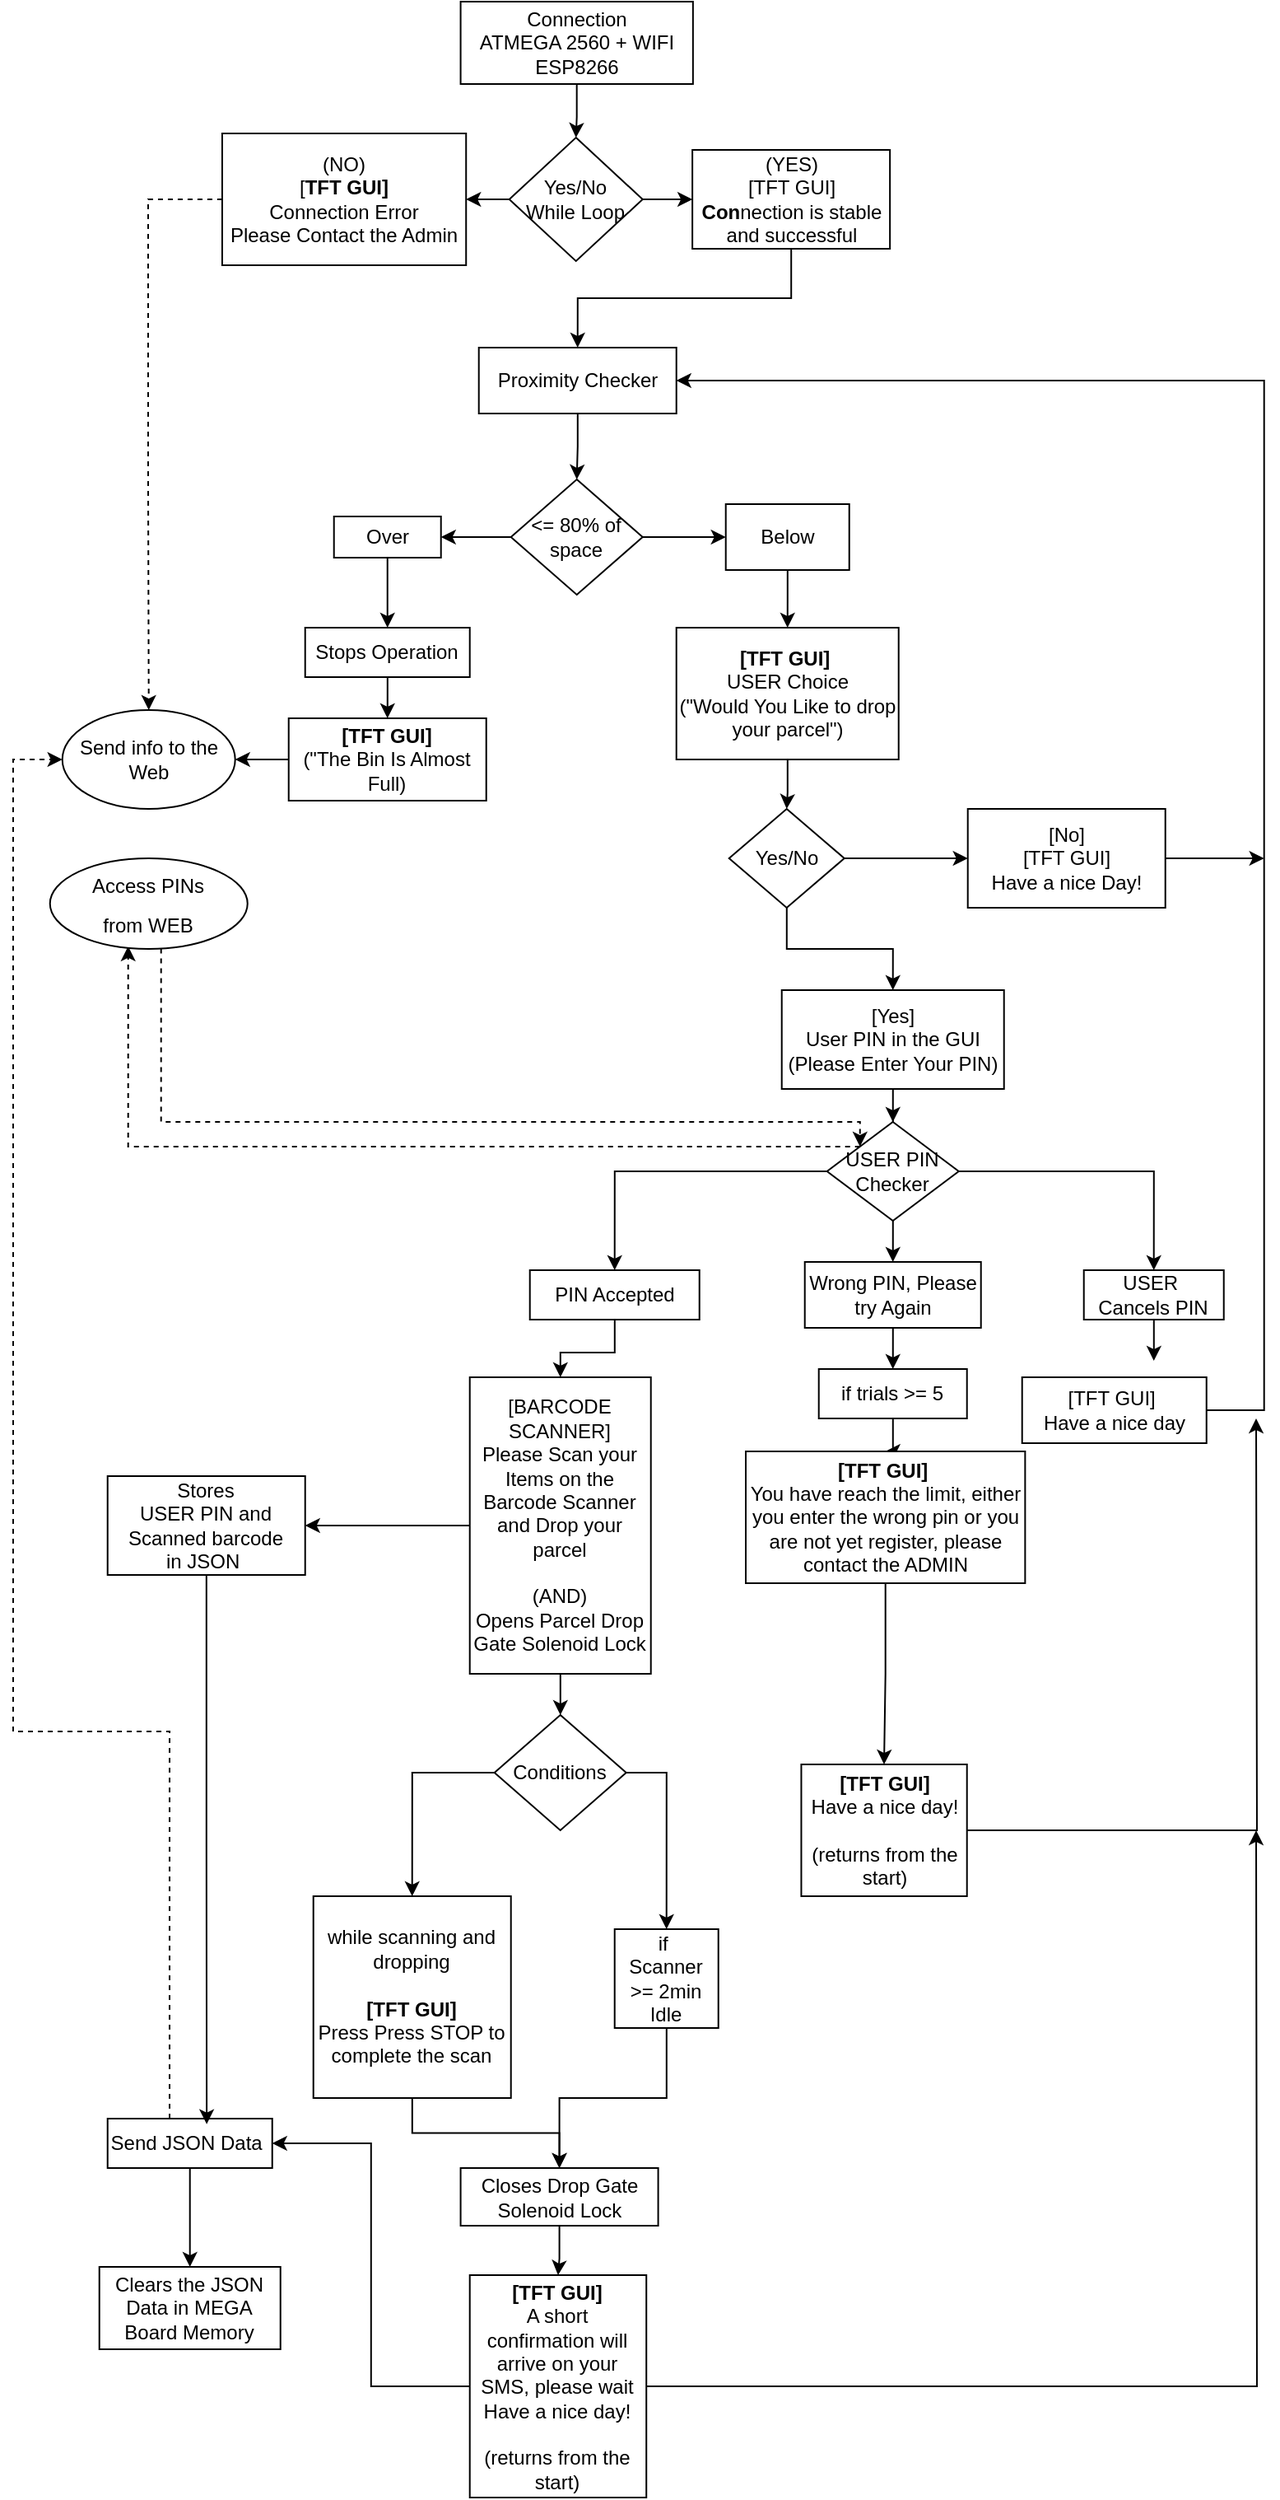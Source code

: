 <mxfile version="24.7.10" pages="2">
  <diagram name="Page-1" id="HdnaBXAbRVXuazyNdsFe">
    <mxGraphModel grid="1" page="1" gridSize="10" guides="1" tooltips="1" connect="1" arrows="1" fold="1" pageScale="1" pageWidth="850" pageHeight="1100" math="0" shadow="0">
      <root>
        <mxCell id="0" />
        <mxCell id="1" parent="0" />
        <mxCell id="iji0u7olM_K6LPGhxWBh-43" style="edgeStyle=orthogonalEdgeStyle;rounded=0;orthogonalLoop=1;jettySize=auto;html=1;entryX=0.5;entryY=0;entryDx=0;entryDy=0;" edge="1" parent="1" source="iji0u7olM_K6LPGhxWBh-1" target="iji0u7olM_K6LPGhxWBh-17">
          <mxGeometry relative="1" as="geometry" />
        </mxCell>
        <mxCell id="iji0u7olM_K6LPGhxWBh-1" value="&lt;b&gt;[TFT GUI]&amp;nbsp;&lt;/b&gt;&lt;div&gt;USER Choice&lt;div&gt;(&quot;Would You Like to drop your parcel&quot;)&lt;/div&gt;&lt;/div&gt;" style="rounded=0;whiteSpace=wrap;html=1;" vertex="1" parent="1">
          <mxGeometry x="447.86" y="420" width="135" height="80" as="geometry" />
        </mxCell>
        <mxCell id="iji0u7olM_K6LPGhxWBh-57" style="edgeStyle=orthogonalEdgeStyle;rounded=0;orthogonalLoop=1;jettySize=auto;html=1;entryX=0.5;entryY=0;entryDx=0;entryDy=0;" edge="1" parent="1" source="iji0u7olM_K6LPGhxWBh-2" target="iji0u7olM_K6LPGhxWBh-14">
          <mxGeometry relative="1" as="geometry" />
        </mxCell>
        <mxCell id="iji0u7olM_K6LPGhxWBh-2" value="[Yes]&lt;div&gt;User PIN in the GUI&lt;/div&gt;&lt;div&gt;(Please Enter Your PIN)&lt;/div&gt;" style="rounded=0;whiteSpace=wrap;html=1;" vertex="1" parent="1">
          <mxGeometry x="511.86" y="640" width="135" height="60" as="geometry" />
        </mxCell>
        <mxCell id="iji0u7olM_K6LPGhxWBh-9" style="edgeStyle=orthogonalEdgeStyle;rounded=0;orthogonalLoop=1;jettySize=auto;html=1;entryX=0.5;entryY=0;entryDx=0;entryDy=0;" edge="1" parent="1" source="iji0u7olM_K6LPGhxWBh-3" target="iji0u7olM_K6LPGhxWBh-6">
          <mxGeometry relative="1" as="geometry" />
        </mxCell>
        <mxCell id="iji0u7olM_K6LPGhxWBh-3" value="Proximity Checker" style="rounded=0;whiteSpace=wrap;html=1;" vertex="1" parent="1">
          <mxGeometry x="327.86" y="250" width="120" height="40" as="geometry" />
        </mxCell>
        <mxCell id="iji0u7olM_K6LPGhxWBh-65" style="edgeStyle=orthogonalEdgeStyle;rounded=0;orthogonalLoop=1;jettySize=auto;html=1;entryX=0.5;entryY=0;entryDx=0;entryDy=0;" edge="1" parent="1" source="iji0u7olM_K6LPGhxWBh-4" target="iji0u7olM_K6LPGhxWBh-16">
          <mxGeometry relative="1" as="geometry" />
        </mxCell>
        <mxCell id="iji0u7olM_K6LPGhxWBh-4" value="Wrong PIN, Please try Again" style="rounded=0;whiteSpace=wrap;html=1;" vertex="1" parent="1">
          <mxGeometry x="525.86" y="805" width="107" height="40" as="geometry" />
        </mxCell>
        <mxCell id="iji0u7olM_K6LPGhxWBh-68" style="edgeStyle=orthogonalEdgeStyle;rounded=0;orthogonalLoop=1;jettySize=auto;html=1;entryX=0.5;entryY=0;entryDx=0;entryDy=0;" edge="1" parent="1" source="iji0u7olM_K6LPGhxWBh-5">
          <mxGeometry relative="1" as="geometry">
            <mxPoint x="737.86" y="865.0" as="targetPoint" />
          </mxGeometry>
        </mxCell>
        <mxCell id="iji0u7olM_K6LPGhxWBh-5" value="USER&amp;nbsp; Cancels PIN" style="rounded=0;whiteSpace=wrap;html=1;" vertex="1" parent="1">
          <mxGeometry x="695.36" y="810" width="85" height="30" as="geometry" />
        </mxCell>
        <mxCell id="iji0u7olM_K6LPGhxWBh-10" style="edgeStyle=orthogonalEdgeStyle;rounded=0;orthogonalLoop=1;jettySize=auto;html=1;entryX=1;entryY=0.5;entryDx=0;entryDy=0;" edge="1" parent="1" source="iji0u7olM_K6LPGhxWBh-6" target="iji0u7olM_K6LPGhxWBh-8">
          <mxGeometry relative="1" as="geometry" />
        </mxCell>
        <mxCell id="iji0u7olM_K6LPGhxWBh-11" style="edgeStyle=orthogonalEdgeStyle;rounded=0;orthogonalLoop=1;jettySize=auto;html=1;entryX=0;entryY=0.5;entryDx=0;entryDy=0;" edge="1" parent="1" source="iji0u7olM_K6LPGhxWBh-6" target="iji0u7olM_K6LPGhxWBh-7">
          <mxGeometry relative="1" as="geometry" />
        </mxCell>
        <mxCell id="iji0u7olM_K6LPGhxWBh-6" value="&amp;lt;= 80% of space" style="rhombus;whiteSpace=wrap;html=1;" vertex="1" parent="1">
          <mxGeometry x="347.36" y="330" width="80" height="70" as="geometry" />
        </mxCell>
        <mxCell id="iji0u7olM_K6LPGhxWBh-21" style="edgeStyle=orthogonalEdgeStyle;rounded=0;orthogonalLoop=1;jettySize=auto;html=1;entryX=0.5;entryY=0;entryDx=0;entryDy=0;" edge="1" parent="1" source="iji0u7olM_K6LPGhxWBh-7" target="iji0u7olM_K6LPGhxWBh-1">
          <mxGeometry relative="1" as="geometry" />
        </mxCell>
        <mxCell id="iji0u7olM_K6LPGhxWBh-7" value="Below" style="rounded=0;whiteSpace=wrap;html=1;" vertex="1" parent="1">
          <mxGeometry x="477.86" y="345" width="75" height="40" as="geometry" />
        </mxCell>
        <mxCell id="iji0u7olM_K6LPGhxWBh-31" style="edgeStyle=orthogonalEdgeStyle;rounded=0;orthogonalLoop=1;jettySize=auto;html=1;" edge="1" parent="1" source="iji0u7olM_K6LPGhxWBh-8" target="iji0u7olM_K6LPGhxWBh-12">
          <mxGeometry relative="1" as="geometry" />
        </mxCell>
        <mxCell id="iji0u7olM_K6LPGhxWBh-8" value="Over" style="rounded=0;whiteSpace=wrap;html=1;" vertex="1" parent="1">
          <mxGeometry x="239.86" y="352.5" width="65" height="25" as="geometry" />
        </mxCell>
        <mxCell id="iji0u7olM_K6LPGhxWBh-33" style="edgeStyle=orthogonalEdgeStyle;rounded=0;orthogonalLoop=1;jettySize=auto;html=1;entryX=0.5;entryY=0;entryDx=0;entryDy=0;" edge="1" parent="1" source="iji0u7olM_K6LPGhxWBh-12" target="iji0u7olM_K6LPGhxWBh-29">
          <mxGeometry relative="1" as="geometry" />
        </mxCell>
        <mxCell id="iji0u7olM_K6LPGhxWBh-12" value="Stops Operation" style="rounded=0;whiteSpace=wrap;html=1;" vertex="1" parent="1">
          <mxGeometry x="222.36" y="420" width="100" height="30" as="geometry" />
        </mxCell>
        <mxCell id="iji0u7olM_K6LPGhxWBh-120" style="edgeStyle=orthogonalEdgeStyle;rounded=0;orthogonalLoop=1;jettySize=auto;html=1;" edge="1" parent="1" source="iji0u7olM_K6LPGhxWBh-13" target="iji0u7olM_K6LPGhxWBh-19">
          <mxGeometry relative="1" as="geometry" />
        </mxCell>
        <mxCell id="iji0u7olM_K6LPGhxWBh-13" value="PIN Accepted" style="rounded=0;whiteSpace=wrap;html=1;" vertex="1" parent="1">
          <mxGeometry x="358.86" y="810" width="103" height="30" as="geometry" />
        </mxCell>
        <mxCell id="iji0u7olM_K6LPGhxWBh-58" style="edgeStyle=orthogonalEdgeStyle;rounded=0;orthogonalLoop=1;jettySize=auto;html=1;entryX=0.5;entryY=0;entryDx=0;entryDy=0;" edge="1" parent="1" source="iji0u7olM_K6LPGhxWBh-14" target="iji0u7olM_K6LPGhxWBh-4">
          <mxGeometry relative="1" as="geometry" />
        </mxCell>
        <mxCell id="iji0u7olM_K6LPGhxWBh-59" style="edgeStyle=orthogonalEdgeStyle;rounded=0;orthogonalLoop=1;jettySize=auto;html=1;entryX=0.5;entryY=0;entryDx=0;entryDy=0;" edge="1" parent="1" source="iji0u7olM_K6LPGhxWBh-14" target="iji0u7olM_K6LPGhxWBh-13">
          <mxGeometry relative="1" as="geometry" />
        </mxCell>
        <mxCell id="iji0u7olM_K6LPGhxWBh-60" style="edgeStyle=orthogonalEdgeStyle;rounded=0;orthogonalLoop=1;jettySize=auto;html=1;entryX=0.5;entryY=0;entryDx=0;entryDy=0;" edge="1" parent="1" source="iji0u7olM_K6LPGhxWBh-14" target="iji0u7olM_K6LPGhxWBh-5">
          <mxGeometry relative="1" as="geometry" />
        </mxCell>
        <mxCell id="iji0u7olM_K6LPGhxWBh-127" style="edgeStyle=orthogonalEdgeStyle;rounded=0;orthogonalLoop=1;jettySize=auto;html=1;exitX=0;exitY=0;exitDx=0;exitDy=0;entryX=0.399;entryY=0.971;entryDx=0;entryDy=0;dashed=1;entryPerimeter=0;" edge="1" parent="1" source="iji0u7olM_K6LPGhxWBh-14" target="iji0u7olM_K6LPGhxWBh-25">
          <mxGeometry relative="1" as="geometry">
            <Array as="points">
              <mxPoint x="114.86" y="735" />
              <mxPoint x="114.86" y="613" />
            </Array>
          </mxGeometry>
        </mxCell>
        <mxCell id="iji0u7olM_K6LPGhxWBh-14" value="USER PIN Checker" style="rhombus;whiteSpace=wrap;html=1;" vertex="1" parent="1">
          <mxGeometry x="539.36" y="720" width="80" height="60" as="geometry" />
        </mxCell>
        <mxCell id="iji0u7olM_K6LPGhxWBh-66" style="edgeStyle=orthogonalEdgeStyle;rounded=0;orthogonalLoop=1;jettySize=auto;html=1;entryX=0.5;entryY=0;entryDx=0;entryDy=0;" edge="1" parent="1" source="iji0u7olM_K6LPGhxWBh-16" target="iji0u7olM_K6LPGhxWBh-44">
          <mxGeometry relative="1" as="geometry" />
        </mxCell>
        <mxCell id="iji0u7olM_K6LPGhxWBh-16" value="if trials &amp;gt;= 5" style="rounded=0;whiteSpace=wrap;html=1;" vertex="1" parent="1">
          <mxGeometry x="534.36" y="870" width="90" height="30" as="geometry" />
        </mxCell>
        <mxCell id="iji0u7olM_K6LPGhxWBh-56" style="edgeStyle=orthogonalEdgeStyle;rounded=0;orthogonalLoop=1;jettySize=auto;html=1;entryX=0.5;entryY=0;entryDx=0;entryDy=0;" edge="1" parent="1" source="iji0u7olM_K6LPGhxWBh-17" target="iji0u7olM_K6LPGhxWBh-2">
          <mxGeometry relative="1" as="geometry" />
        </mxCell>
        <mxCell id="iji0u7olM_K6LPGhxWBh-95" style="edgeStyle=orthogonalEdgeStyle;rounded=0;orthogonalLoop=1;jettySize=auto;html=1;entryX=0;entryY=0.5;entryDx=0;entryDy=0;" edge="1" parent="1" source="iji0u7olM_K6LPGhxWBh-17" target="iji0u7olM_K6LPGhxWBh-96">
          <mxGeometry relative="1" as="geometry">
            <mxPoint x="614.86" y="560" as="targetPoint" />
          </mxGeometry>
        </mxCell>
        <mxCell id="iji0u7olM_K6LPGhxWBh-17" value="Yes/No" style="rhombus;whiteSpace=wrap;html=1;" vertex="1" parent="1">
          <mxGeometry x="479.86" y="530" width="70" height="60" as="geometry" />
        </mxCell>
        <mxCell id="iji0u7olM_K6LPGhxWBh-82" style="edgeStyle=orthogonalEdgeStyle;rounded=0;orthogonalLoop=1;jettySize=auto;html=1;entryX=1;entryY=0.5;entryDx=0;entryDy=0;" edge="1" parent="1" source="iji0u7olM_K6LPGhxWBh-19" target="iji0u7olM_K6LPGhxWBh-61">
          <mxGeometry relative="1" as="geometry" />
        </mxCell>
        <mxCell id="iji0u7olM_K6LPGhxWBh-102" style="edgeStyle=orthogonalEdgeStyle;rounded=0;orthogonalLoop=1;jettySize=auto;html=1;" edge="1" parent="1" source="iji0u7olM_K6LPGhxWBh-19" target="iji0u7olM_K6LPGhxWBh-98">
          <mxGeometry relative="1" as="geometry" />
        </mxCell>
        <mxCell id="iji0u7olM_K6LPGhxWBh-19" value="&lt;div&gt;[BARCODE SCANNER]&lt;/div&gt;Please Scan your Items on the Barcode Scanner and Drop your parcel&lt;div&gt;&lt;br&gt;&lt;/div&gt;&lt;div&gt;(AND)&lt;/div&gt;&lt;div&gt;Opens Parcel Drop Gate Solenoid Lock&lt;/div&gt;" style="rounded=0;whiteSpace=wrap;html=1;" vertex="1" parent="1">
          <mxGeometry x="322.36" y="875" width="110" height="180" as="geometry" />
        </mxCell>
        <mxCell id="jud3IykTTxZivwk_srHw-7" style="edgeStyle=orthogonalEdgeStyle;rounded=0;orthogonalLoop=1;jettySize=auto;html=1;" edge="1" parent="1" source="iji0u7olM_K6LPGhxWBh-24">
          <mxGeometry relative="1" as="geometry">
            <mxPoint x="800" y="900" as="targetPoint" />
          </mxGeometry>
        </mxCell>
        <mxCell id="iji0u7olM_K6LPGhxWBh-24" value="&lt;b&gt;[TFT GUI]&lt;/b&gt;&lt;div&gt;Have a nice day!&lt;/div&gt;&lt;div&gt;&lt;br&gt;&lt;/div&gt;&lt;div&gt;(returns from the start)&lt;/div&gt;" style="rounded=0;whiteSpace=wrap;html=1;" vertex="1" parent="1">
          <mxGeometry x="523.72" y="1110" width="100.64" height="80" as="geometry" />
        </mxCell>
        <mxCell id="iji0u7olM_K6LPGhxWBh-128" style="edgeStyle=orthogonalEdgeStyle;rounded=0;orthogonalLoop=1;jettySize=auto;html=1;entryX=0;entryY=0;entryDx=0;entryDy=0;dashed=1;" edge="1" parent="1" source="iji0u7olM_K6LPGhxWBh-25" target="iji0u7olM_K6LPGhxWBh-14">
          <mxGeometry relative="1" as="geometry">
            <Array as="points">
              <mxPoint x="134.86" y="720" />
              <mxPoint x="559.86" y="720" />
            </Array>
          </mxGeometry>
        </mxCell>
        <mxCell id="iji0u7olM_K6LPGhxWBh-25" value="&lt;p style=&quot;line-height: 100%;&quot;&gt;Access PINs&lt;/p&gt;&lt;p style=&quot;line-height: 100%;&quot;&gt;from WEB&lt;/p&gt;" style="ellipse;whiteSpace=wrap;html=1;" vertex="1" parent="1">
          <mxGeometry x="67.36" y="560" width="120" height="55" as="geometry" />
        </mxCell>
        <mxCell id="iji0u7olM_K6LPGhxWBh-41" style="edgeStyle=orthogonalEdgeStyle;rounded=0;orthogonalLoop=1;jettySize=auto;html=1;entryX=1;entryY=0.5;entryDx=0;entryDy=0;" edge="1" parent="1" source="iji0u7olM_K6LPGhxWBh-29" target="iji0u7olM_K6LPGhxWBh-40">
          <mxGeometry relative="1" as="geometry" />
        </mxCell>
        <mxCell id="iji0u7olM_K6LPGhxWBh-29" value="&lt;b&gt;[TFT GUI]&lt;/b&gt;&lt;div&gt;(&quot;The Bin Is Almost Full)&lt;/div&gt;" style="rounded=0;whiteSpace=wrap;html=1;" vertex="1" parent="1">
          <mxGeometry x="212.36" y="475" width="120" height="50" as="geometry" />
        </mxCell>
        <mxCell id="iji0u7olM_K6LPGhxWBh-40" value="Send info to the Web" style="ellipse;whiteSpace=wrap;html=1;" vertex="1" parent="1">
          <mxGeometry x="74.86" y="470" width="105" height="60" as="geometry" />
        </mxCell>
        <mxCell id="iji0u7olM_K6LPGhxWBh-67" style="edgeStyle=orthogonalEdgeStyle;rounded=0;orthogonalLoop=1;jettySize=auto;html=1;" edge="1" parent="1" source="iji0u7olM_K6LPGhxWBh-44" target="iji0u7olM_K6LPGhxWBh-24">
          <mxGeometry relative="1" as="geometry">
            <mxPoint x="574.765" y="1030" as="targetPoint" />
          </mxGeometry>
        </mxCell>
        <mxCell id="iji0u7olM_K6LPGhxWBh-44" value="&lt;b&gt;[TFT GUI]&amp;nbsp;&lt;/b&gt;&lt;div&gt;You have reach the limit, either you enter the wrong pin or you are not yet register, please contact the ADMIN&lt;/div&gt;" style="rounded=0;whiteSpace=wrap;html=1;" vertex="1" parent="1">
          <mxGeometry x="490" y="920" width="169.68" height="80" as="geometry" />
        </mxCell>
        <mxCell id="iji0u7olM_K6LPGhxWBh-92" style="edgeStyle=orthogonalEdgeStyle;rounded=0;orthogonalLoop=1;jettySize=auto;html=1;entryX=1;entryY=0.5;entryDx=0;entryDy=0;" edge="1" parent="1" source="iji0u7olM_K6LPGhxWBh-51" target="iji0u7olM_K6LPGhxWBh-3">
          <mxGeometry relative="1" as="geometry">
            <Array as="points">
              <mxPoint x="804.86" y="895" />
              <mxPoint x="804.86" y="270" />
            </Array>
          </mxGeometry>
        </mxCell>
        <mxCell id="iji0u7olM_K6LPGhxWBh-51" value="[TFT GUI]&amp;nbsp;&lt;div&gt;Have a nice day&lt;/div&gt;" style="rounded=0;whiteSpace=wrap;html=1;" vertex="1" parent="1">
          <mxGeometry x="657.86" y="875" width="112" height="40" as="geometry" />
        </mxCell>
        <mxCell id="iji0u7olM_K6LPGhxWBh-61" value="Stores&lt;div&gt;USER PIN and Scanned barcode&lt;/div&gt;&lt;div&gt;in JSON&amp;nbsp;&lt;/div&gt;" style="rounded=0;whiteSpace=wrap;html=1;" vertex="1" parent="1">
          <mxGeometry x="102.36" y="935" width="120" height="60" as="geometry" />
        </mxCell>
        <mxCell id="iji0u7olM_K6LPGhxWBh-87" style="edgeStyle=orthogonalEdgeStyle;rounded=0;orthogonalLoop=1;jettySize=auto;html=1;entryX=0;entryY=0.5;entryDx=0;entryDy=0;dashed=1;" edge="1" parent="1" source="iji0u7olM_K6LPGhxWBh-62" target="iji0u7olM_K6LPGhxWBh-40">
          <mxGeometry relative="1" as="geometry">
            <Array as="points">
              <mxPoint x="140" y="1090" />
              <mxPoint x="45" y="1090" />
              <mxPoint x="45" y="500" />
            </Array>
          </mxGeometry>
        </mxCell>
        <mxCell id="iji0u7olM_K6LPGhxWBh-107" style="edgeStyle=orthogonalEdgeStyle;rounded=0;orthogonalLoop=1;jettySize=auto;html=1;" edge="1" parent="1" source="iji0u7olM_K6LPGhxWBh-62" target="iji0u7olM_K6LPGhxWBh-63">
          <mxGeometry relative="1" as="geometry" />
        </mxCell>
        <mxCell id="iji0u7olM_K6LPGhxWBh-62" value="Send&amp;nbsp;&lt;span style=&quot;background-color: initial;&quot;&gt;JSON Data&amp;nbsp;&lt;/span&gt;" style="rounded=0;whiteSpace=wrap;html=1;" vertex="1" parent="1">
          <mxGeometry x="102.36" y="1325" width="100" height="30" as="geometry" />
        </mxCell>
        <mxCell id="iji0u7olM_K6LPGhxWBh-63" value="Clears the JSON Data in MEGA Board Memory" style="rounded=0;whiteSpace=wrap;html=1;" vertex="1" parent="1">
          <mxGeometry x="97.36" y="1415" width="110" height="50" as="geometry" />
        </mxCell>
        <mxCell id="jud3IykTTxZivwk_srHw-3" style="edgeStyle=orthogonalEdgeStyle;rounded=0;orthogonalLoop=1;jettySize=auto;html=1;entryX=0.5;entryY=0;entryDx=0;entryDy=0;" edge="1" parent="1" source="iji0u7olM_K6LPGhxWBh-84" target="jud3IykTTxZivwk_srHw-1">
          <mxGeometry relative="1" as="geometry" />
        </mxCell>
        <mxCell id="iji0u7olM_K6LPGhxWBh-84" value="&lt;div&gt;while scanning and dropping&lt;b&gt;&lt;/b&gt;&lt;/div&gt;&lt;div&gt;&lt;b&gt;&lt;br&gt;&lt;/b&gt;&lt;/div&gt;&lt;div&gt;&lt;b&gt;[TFT GUI]&lt;/b&gt;&lt;/div&gt;Press Press STOP to complete the scan" style="rounded=0;whiteSpace=wrap;html=1;" vertex="1" parent="1">
          <mxGeometry x="227.36" y="1190" width="120" height="122.5" as="geometry" />
        </mxCell>
        <mxCell id="iji0u7olM_K6LPGhxWBh-97" style="edgeStyle=orthogonalEdgeStyle;rounded=0;orthogonalLoop=1;jettySize=auto;html=1;" edge="1" parent="1" source="iji0u7olM_K6LPGhxWBh-96">
          <mxGeometry relative="1" as="geometry">
            <mxPoint x="804.86" y="560" as="targetPoint" />
          </mxGeometry>
        </mxCell>
        <mxCell id="iji0u7olM_K6LPGhxWBh-96" value="[No]&lt;div&gt;[TFT GUI]&lt;/div&gt;&lt;div&gt;Have a nice Day!&lt;/div&gt;" style="rounded=0;whiteSpace=wrap;html=1;" vertex="1" parent="1">
          <mxGeometry x="624.86" y="530" width="120" height="60" as="geometry" />
        </mxCell>
        <mxCell id="iji0u7olM_K6LPGhxWBh-124" style="edgeStyle=orthogonalEdgeStyle;rounded=0;orthogonalLoop=1;jettySize=auto;html=1;entryX=0.5;entryY=0;entryDx=0;entryDy=0;" edge="1" parent="1" source="iji0u7olM_K6LPGhxWBh-98" target="iji0u7olM_K6LPGhxWBh-84">
          <mxGeometry relative="1" as="geometry">
            <Array as="points">
              <mxPoint x="287.86" y="1115" />
            </Array>
          </mxGeometry>
        </mxCell>
        <mxCell id="iji0u7olM_K6LPGhxWBh-125" style="edgeStyle=orthogonalEdgeStyle;rounded=0;orthogonalLoop=1;jettySize=auto;html=1;entryX=0.5;entryY=0;entryDx=0;entryDy=0;" edge="1" parent="1" source="iji0u7olM_K6LPGhxWBh-98" target="iji0u7olM_K6LPGhxWBh-99">
          <mxGeometry relative="1" as="geometry">
            <Array as="points">
              <mxPoint x="441.86" y="1115" />
            </Array>
          </mxGeometry>
        </mxCell>
        <mxCell id="iji0u7olM_K6LPGhxWBh-98" value="Conditions" style="rhombus;whiteSpace=wrap;html=1;" vertex="1" parent="1">
          <mxGeometry x="337.36" y="1080" width="80" height="70" as="geometry" />
        </mxCell>
        <mxCell id="jud3IykTTxZivwk_srHw-2" style="edgeStyle=orthogonalEdgeStyle;rounded=0;orthogonalLoop=1;jettySize=auto;html=1;entryX=0.5;entryY=0;entryDx=0;entryDy=0;" edge="1" parent="1" source="iji0u7olM_K6LPGhxWBh-99" target="jud3IykTTxZivwk_srHw-1">
          <mxGeometry relative="1" as="geometry" />
        </mxCell>
        <mxCell id="iji0u7olM_K6LPGhxWBh-99" value="if&amp;nbsp;&lt;div&gt;Scanner &amp;gt;= 2min Idle&lt;/div&gt;" style="rounded=0;whiteSpace=wrap;html=1;" vertex="1" parent="1">
          <mxGeometry x="410.36" y="1210" width="63" height="60" as="geometry" />
        </mxCell>
        <mxCell id="iji0u7olM_K6LPGhxWBh-131" style="edgeStyle=orthogonalEdgeStyle;rounded=0;orthogonalLoop=1;jettySize=auto;html=1;" edge="1" parent="1" source="iji0u7olM_K6LPGhxWBh-100">
          <mxGeometry relative="1" as="geometry">
            <mxPoint x="800" y="1150" as="targetPoint" />
          </mxGeometry>
        </mxCell>
        <mxCell id="iji0u7olM_K6LPGhxWBh-132" style="edgeStyle=orthogonalEdgeStyle;rounded=0;orthogonalLoop=1;jettySize=auto;html=1;entryX=1;entryY=0.5;entryDx=0;entryDy=0;" edge="1" parent="1" source="iji0u7olM_K6LPGhxWBh-100" target="iji0u7olM_K6LPGhxWBh-62">
          <mxGeometry relative="1" as="geometry" />
        </mxCell>
        <mxCell id="iji0u7olM_K6LPGhxWBh-100" value="&lt;div&gt;&lt;b&gt;[TFT GUI]&lt;/b&gt;&lt;/div&gt;&lt;div&gt;A short confirmation will arrive on your SMS, please wait&lt;/div&gt;Have a nice day!&lt;div&gt;&lt;br&gt;&lt;/div&gt;&lt;div&gt;(returns from the start)&lt;/div&gt;" style="rounded=0;whiteSpace=wrap;html=1;" vertex="1" parent="1">
          <mxGeometry x="322.36" y="1420" width="107.25" height="135" as="geometry" />
        </mxCell>
        <mxCell id="iji0u7olM_K6LPGhxWBh-140" style="edgeStyle=orthogonalEdgeStyle;rounded=0;orthogonalLoop=1;jettySize=auto;html=1;entryX=0.5;entryY=0;entryDx=0;entryDy=0;" edge="1" parent="1" source="iji0u7olM_K6LPGhxWBh-134" target="iji0u7olM_K6LPGhxWBh-135">
          <mxGeometry relative="1" as="geometry" />
        </mxCell>
        <mxCell id="iji0u7olM_K6LPGhxWBh-134" value="Connection&lt;div&gt;ATMEGA 2560 + WIFI ESP8266&lt;/div&gt;" style="rounded=0;whiteSpace=wrap;html=1;" vertex="1" parent="1">
          <mxGeometry x="316.79" y="40" width="141.14" height="50" as="geometry" />
        </mxCell>
        <mxCell id="iji0u7olM_K6LPGhxWBh-141" style="edgeStyle=orthogonalEdgeStyle;rounded=0;orthogonalLoop=1;jettySize=auto;html=1;entryX=0;entryY=0.5;entryDx=0;entryDy=0;" edge="1" parent="1" source="iji0u7olM_K6LPGhxWBh-135" target="iji0u7olM_K6LPGhxWBh-137">
          <mxGeometry relative="1" as="geometry" />
        </mxCell>
        <mxCell id="iji0u7olM_K6LPGhxWBh-142" style="edgeStyle=orthogonalEdgeStyle;rounded=0;orthogonalLoop=1;jettySize=auto;html=1;entryX=1;entryY=0.5;entryDx=0;entryDy=0;" edge="1" parent="1" source="iji0u7olM_K6LPGhxWBh-135" target="iji0u7olM_K6LPGhxWBh-136">
          <mxGeometry relative="1" as="geometry" />
        </mxCell>
        <mxCell id="iji0u7olM_K6LPGhxWBh-135" value="Yes/No&lt;div&gt;While Loop&lt;/div&gt;" style="rhombus;whiteSpace=wrap;html=1;" vertex="1" parent="1">
          <mxGeometry x="346.36" y="122.5" width="81" height="75" as="geometry" />
        </mxCell>
        <mxCell id="iji0u7olM_K6LPGhxWBh-138" style="edgeStyle=orthogonalEdgeStyle;rounded=0;orthogonalLoop=1;jettySize=auto;html=1;entryX=0.5;entryY=0;entryDx=0;entryDy=0;dashed=1;" edge="1" parent="1" source="iji0u7olM_K6LPGhxWBh-136" target="iji0u7olM_K6LPGhxWBh-40">
          <mxGeometry relative="1" as="geometry">
            <Array as="points">
              <mxPoint x="127" y="160" />
              <mxPoint x="127" y="335" />
            </Array>
          </mxGeometry>
        </mxCell>
        <mxCell id="iji0u7olM_K6LPGhxWBh-136" value="&lt;div&gt;(NO)&lt;/div&gt;&lt;div&gt;[&lt;b&gt;TFT GUI]&lt;/b&gt;&lt;/div&gt;&lt;div&gt;&lt;div&gt;Connection Error&lt;/div&gt;&lt;div&gt;Please Contact the Admin&lt;/div&gt;&lt;/div&gt;" style="rounded=0;whiteSpace=wrap;html=1;" vertex="1" parent="1">
          <mxGeometry x="171.97" y="120" width="148.14" height="80" as="geometry" />
        </mxCell>
        <mxCell id="iji0u7olM_K6LPGhxWBh-139" style="edgeStyle=orthogonalEdgeStyle;rounded=0;orthogonalLoop=1;jettySize=auto;html=1;entryX=0.5;entryY=0;entryDx=0;entryDy=0;" edge="1" parent="1" source="iji0u7olM_K6LPGhxWBh-137" target="iji0u7olM_K6LPGhxWBh-3">
          <mxGeometry relative="1" as="geometry">
            <Array as="points">
              <mxPoint x="518" y="220" />
              <mxPoint x="388" y="220" />
            </Array>
          </mxGeometry>
        </mxCell>
        <mxCell id="iji0u7olM_K6LPGhxWBh-137" value="&lt;div&gt;(YES)&lt;/div&gt;&lt;div&gt;[TFT GUI]&lt;/div&gt;&lt;b&gt;Con&lt;/b&gt;nection is stable and successful" style="rounded=0;whiteSpace=wrap;html=1;" vertex="1" parent="1">
          <mxGeometry x="457.57" y="130" width="120" height="60" as="geometry" />
        </mxCell>
        <mxCell id="iji0u7olM_K6LPGhxWBh-145" style="edgeStyle=orthogonalEdgeStyle;rounded=0;orthogonalLoop=1;jettySize=auto;html=1;entryX=0.602;entryY=0.112;entryDx=0;entryDy=0;entryPerimeter=0;" edge="1" parent="1" source="iji0u7olM_K6LPGhxWBh-61" target="iji0u7olM_K6LPGhxWBh-62">
          <mxGeometry relative="1" as="geometry" />
        </mxCell>
        <mxCell id="jud3IykTTxZivwk_srHw-4" style="edgeStyle=orthogonalEdgeStyle;rounded=0;orthogonalLoop=1;jettySize=auto;html=1;entryX=0.5;entryY=0;entryDx=0;entryDy=0;" edge="1" parent="1" source="jud3IykTTxZivwk_srHw-1" target="iji0u7olM_K6LPGhxWBh-100">
          <mxGeometry relative="1" as="geometry" />
        </mxCell>
        <mxCell id="jud3IykTTxZivwk_srHw-1" value="Closes Drop Gate Solenoid Lock" style="rounded=0;whiteSpace=wrap;html=1;" vertex="1" parent="1">
          <mxGeometry x="316.79" y="1355" width="120" height="35" as="geometry" />
        </mxCell>
      </root>
    </mxGraphModel>
  </diagram>
  <diagram id="SEcNJixM-BmVIb8uxFNm" name="Page-2">
    <mxGraphModel grid="1" page="1" gridSize="10" guides="1" tooltips="1" connect="1" arrows="1" fold="1" pageScale="1" pageWidth="850" pageHeight="1100" math="0" shadow="0">
      <root>
        <mxCell id="0" />
        <mxCell id="1" parent="0" />
        <mxCell id="3qwuq2me-pb4njU9J6UM-12" style="edgeStyle=orthogonalEdgeStyle;rounded=0;orthogonalLoop=1;jettySize=auto;html=1;entryX=0.5;entryY=0;entryDx=0;entryDy=0;" edge="1" parent="1" source="leYtQNPxG9js3Tekj2bQ-1" target="leYtQNPxG9js3Tekj2bQ-3">
          <mxGeometry relative="1" as="geometry" />
        </mxCell>
        <mxCell id="leYtQNPxG9js3Tekj2bQ-1" value="&lt;b&gt;[TFT GUI for Courier]&lt;/b&gt;&lt;div&gt;(&quot;Collecting Parcels&quot;)&lt;/div&gt;" style="rounded=0;whiteSpace=wrap;html=1;" vertex="1" parent="1">
          <mxGeometry x="365" y="330" width="120" height="50" as="geometry" />
        </mxCell>
        <mxCell id="3qwuq2me-pb4njU9J6UM-10" style="edgeStyle=orthogonalEdgeStyle;rounded=0;orthogonalLoop=1;jettySize=auto;html=1;entryX=0.5;entryY=0;entryDx=0;entryDy=0;" edge="1" parent="1" source="leYtQNPxG9js3Tekj2bQ-2" target="leYtQNPxG9js3Tekj2bQ-4">
          <mxGeometry relative="1" as="geometry" />
        </mxCell>
        <mxCell id="leYtQNPxG9js3Tekj2bQ-2" value="Send Confirmation&lt;div&gt;from Admin&lt;/div&gt;" style="ellipse;whiteSpace=wrap;html=1;" vertex="1" parent="1">
          <mxGeometry x="373" y="170" width="105" height="60" as="geometry" />
        </mxCell>
        <mxCell id="3qwuq2me-pb4njU9J6UM-13" style="edgeStyle=orthogonalEdgeStyle;rounded=0;orthogonalLoop=1;jettySize=auto;html=1;entryX=0.5;entryY=0;entryDx=0;entryDy=0;" edge="1" parent="1" source="leYtQNPxG9js3Tekj2bQ-3" target="3qwuq2me-pb4njU9J6UM-1">
          <mxGeometry relative="1" as="geometry" />
        </mxCell>
        <mxCell id="leYtQNPxG9js3Tekj2bQ-3" value="Opens Harvest Bin Solenoid Lock" style="rounded=0;whiteSpace=wrap;html=1;" vertex="1" parent="1">
          <mxGeometry x="365" y="400" width="120" height="50" as="geometry" />
        </mxCell>
        <mxCell id="3qwuq2me-pb4njU9J6UM-11" style="edgeStyle=orthogonalEdgeStyle;rounded=0;orthogonalLoop=1;jettySize=auto;html=1;entryX=0.5;entryY=0;entryDx=0;entryDy=0;" edge="1" parent="1" source="leYtQNPxG9js3Tekj2bQ-4" target="leYtQNPxG9js3Tekj2bQ-1">
          <mxGeometry relative="1" as="geometry" />
        </mxCell>
        <mxCell id="leYtQNPxG9js3Tekj2bQ-4" value="Stops Parcel Receiving Operation" style="rounded=0;whiteSpace=wrap;html=1;" vertex="1" parent="1">
          <mxGeometry x="365" y="250" width="120" height="60" as="geometry" />
        </mxCell>
        <mxCell id="3qwuq2me-pb4njU9J6UM-14" style="edgeStyle=orthogonalEdgeStyle;rounded=0;orthogonalLoop=1;jettySize=auto;html=1;entryX=0.5;entryY=0;entryDx=0;entryDy=0;" edge="1" parent="1" source="3qwuq2me-pb4njU9J6UM-1" target="3qwuq2me-pb4njU9J6UM-3">
          <mxGeometry relative="1" as="geometry" />
        </mxCell>
        <mxCell id="3qwuq2me-pb4njU9J6UM-1" value="Courier Collects the Parcels" style="rounded=0;whiteSpace=wrap;html=1;" vertex="1" parent="1">
          <mxGeometry x="365" y="470" width="120" height="60" as="geometry" />
        </mxCell>
        <mxCell id="3qwuq2me-pb4njU9J6UM-2" value="Resume all Parcel Receiving Operation" style="rounded=0;whiteSpace=wrap;html=1;" vertex="1" parent="1">
          <mxGeometry x="365.5" y="700" width="120" height="60" as="geometry" />
        </mxCell>
        <mxCell id="3qwuq2me-pb4njU9J6UM-6" style="edgeStyle=orthogonalEdgeStyle;rounded=0;orthogonalLoop=1;jettySize=auto;html=1;entryX=0.5;entryY=1;entryDx=0;entryDy=0;dashed=1;" edge="1" parent="1" source="3qwuq2me-pb4njU9J6UM-3" target="3qwuq2me-pb4njU9J6UM-7">
          <mxGeometry relative="1" as="geometry">
            <mxPoint x="260" y="400" as="targetPoint" />
          </mxGeometry>
        </mxCell>
        <mxCell id="3qwuq2me-pb4njU9J6UM-15" style="edgeStyle=orthogonalEdgeStyle;rounded=0;orthogonalLoop=1;jettySize=auto;html=1;" edge="1" parent="1" source="3qwuq2me-pb4njU9J6UM-3" target="3qwuq2me-pb4njU9J6UM-4">
          <mxGeometry relative="1" as="geometry" />
        </mxCell>
        <mxCell id="3qwuq2me-pb4njU9J6UM-3" value="&lt;b&gt;[TFT GUI for Courier]&lt;/b&gt;&lt;div&gt;press Done&lt;/div&gt;" style="rounded=0;whiteSpace=wrap;html=1;" vertex="1" parent="1">
          <mxGeometry x="365" y="550" width="120" height="50" as="geometry" />
        </mxCell>
        <mxCell id="3qwuq2me-pb4njU9J6UM-16" style="edgeStyle=orthogonalEdgeStyle;rounded=0;orthogonalLoop=1;jettySize=auto;html=1;" edge="1" parent="1" source="3qwuq2me-pb4njU9J6UM-4" target="3qwuq2me-pb4njU9J6UM-2">
          <mxGeometry relative="1" as="geometry" />
        </mxCell>
        <mxCell id="3qwuq2me-pb4njU9J6UM-4" value="Courier Collects the Parcels" style="rounded=0;whiteSpace=wrap;html=1;" vertex="1" parent="1">
          <mxGeometry x="365.5" y="620" width="120" height="60" as="geometry" />
        </mxCell>
        <mxCell id="3qwuq2me-pb4njU9J6UM-9" style="edgeStyle=orthogonalEdgeStyle;rounded=0;orthogonalLoop=1;jettySize=auto;html=1;" edge="1" parent="1" source="3qwuq2me-pb4njU9J6UM-5" target="leYtQNPxG9js3Tekj2bQ-2">
          <mxGeometry relative="1" as="geometry" />
        </mxCell>
        <mxCell id="3qwuq2me-pb4njU9J6UM-5" value="WEB" style="ellipse;whiteSpace=wrap;html=1;fontStyle=1" vertex="1" parent="1">
          <mxGeometry x="365" y="70" width="120" height="80" as="geometry" />
        </mxCell>
        <mxCell id="3qwuq2me-pb4njU9J6UM-8" style="edgeStyle=orthogonalEdgeStyle;rounded=0;orthogonalLoop=1;jettySize=auto;html=1;entryX=0;entryY=0.5;entryDx=0;entryDy=0;dashed=1;" edge="1" parent="1" source="3qwuq2me-pb4njU9J6UM-7" target="3qwuq2me-pb4njU9J6UM-5">
          <mxGeometry relative="1" as="geometry">
            <Array as="points">
              <mxPoint x="250" y="110" />
            </Array>
          </mxGeometry>
        </mxCell>
        <mxCell id="3qwuq2me-pb4njU9J6UM-7" value="Send done harvesting to web" style="rounded=0;whiteSpace=wrap;html=1;" vertex="1" parent="1">
          <mxGeometry x="190" y="335" width="130" height="40" as="geometry" />
        </mxCell>
      </root>
    </mxGraphModel>
  </diagram>
</mxfile>
